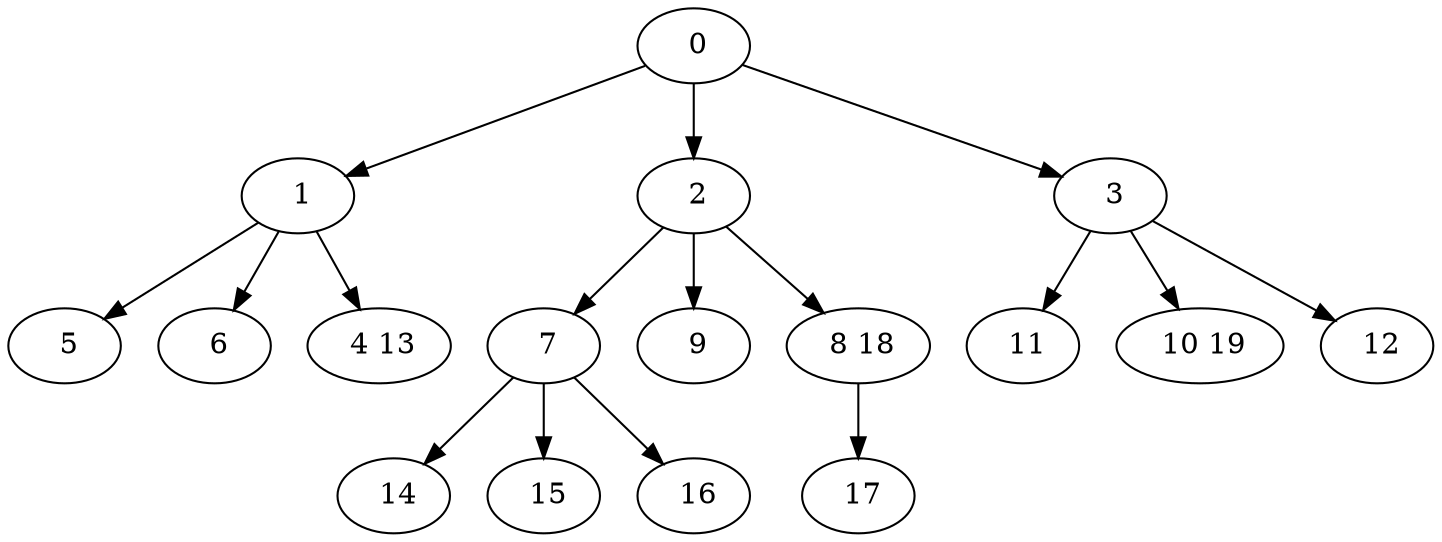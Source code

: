 digraph mytree {
" 0" -> " 1";
" 0" -> " 2";
" 0" -> " 3";
" 1" -> " 5";
" 1" -> " 6";
" 1" -> " 4 13";
" 2" -> " 7";
" 2" -> " 9";
" 2" -> " 8 18";
" 3" -> " 11";
" 3" -> " 10 19";
" 3" -> " 12";
" 5";
" 6";
" 4 13";
" 7" -> " 14";
" 7" -> " 15";
" 7" -> " 16";
" 9";
" 8 18" -> " 17";
" 11";
" 10 19";
" 14";
" 15";
" 16";
" 17";
" 12";
}
